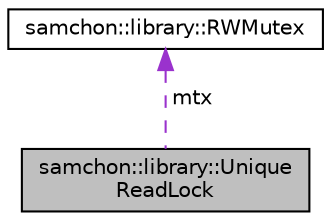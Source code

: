 digraph "samchon::library::UniqueReadLock"
{
  edge [fontname="Helvetica",fontsize="10",labelfontname="Helvetica",labelfontsize="10"];
  node [fontname="Helvetica",fontsize="10",shape=record];
  Node1 [label="samchon::library::Unique\lReadLock",height=0.2,width=0.4,color="black", fillcolor="grey75", style="filled", fontcolor="black"];
  Node2 -> Node1 [dir="back",color="darkorchid3",fontsize="10",style="dashed",label=" mtx" ,fontname="Helvetica"];
  Node2 [label="samchon::library::RWMutex",height=0.2,width=0.4,color="black", fillcolor="white", style="filled",URL="$df/d85/classsamchon_1_1library_1_1RWMutex.html",tooltip="rw_mutex "];
}
